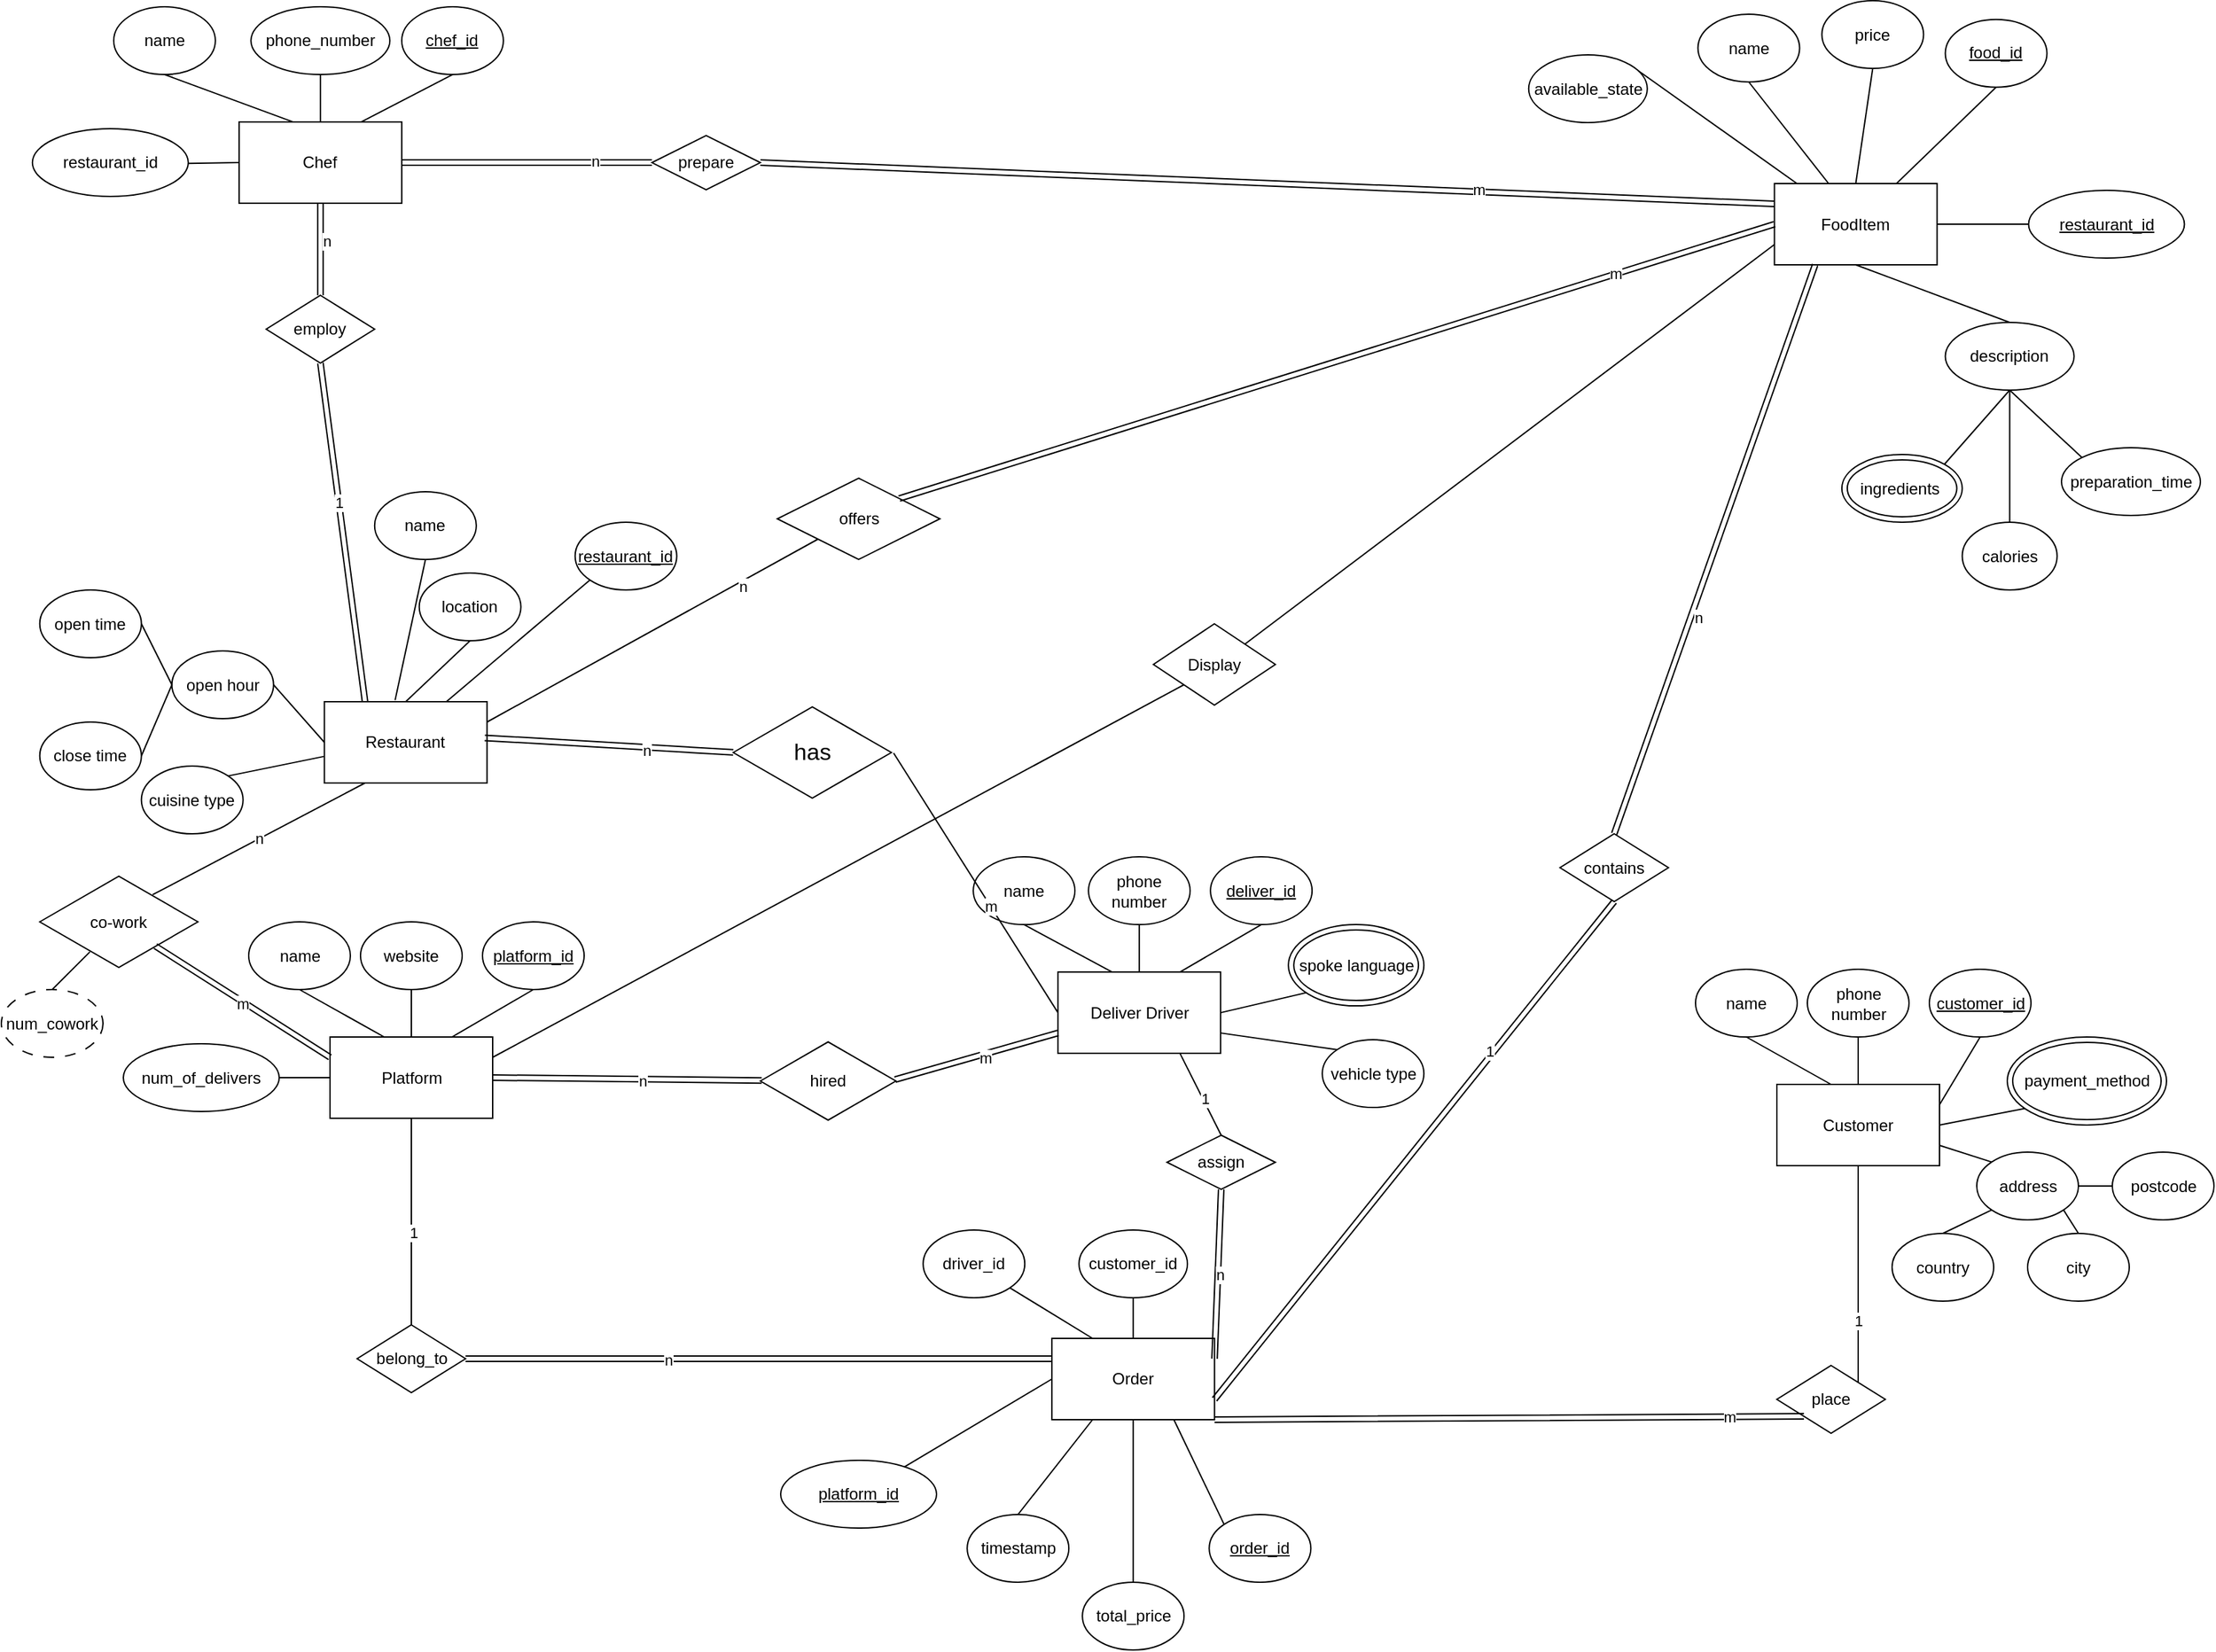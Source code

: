 <mxfile version="26.0.16">
  <diagram id="R2lEEEUBdFMjLlhIrx00" name="Page-1">
    <mxGraphModel dx="1908" dy="1294" grid="1" gridSize="10" guides="1" tooltips="1" connect="1" arrows="1" fold="1" page="1" pageScale="1" pageWidth="1654" pageHeight="1169" background="#ffffff" math="0" shadow="0" extFonts="Permanent Marker^https://fonts.googleapis.com/css?family=Permanent+Marker">
      <root>
        <mxCell id="0" />
        <mxCell id="1" parent="0" />
        <mxCell id="8IT-xfEcom7HQ6RDg2mn-1" value="Restaurant" style="rounded=0;whiteSpace=wrap;html=1;" parent="1" vertex="1">
          <mxGeometry x="248.33" y="530" width="120" height="60" as="geometry" />
        </mxCell>
        <mxCell id="8IT-xfEcom7HQ6RDg2mn-5" value="&lt;u&gt;restaurant_id&lt;/u&gt;" style="ellipse;whiteSpace=wrap;html=1;" parent="1" vertex="1">
          <mxGeometry x="433.33" y="397.5" width="75" height="50" as="geometry" />
        </mxCell>
        <mxCell id="8IT-xfEcom7HQ6RDg2mn-8" value="" style="endArrow=none;html=1;rounded=0;entryX=0;entryY=1;entryDx=0;entryDy=0;exitX=0.75;exitY=0;exitDx=0;exitDy=0;" parent="1" source="8IT-xfEcom7HQ6RDg2mn-1" target="8IT-xfEcom7HQ6RDg2mn-5" edge="1">
          <mxGeometry width="50" height="50" relative="1" as="geometry">
            <mxPoint x="278.33" y="530" as="sourcePoint" />
            <mxPoint x="418.33" y="570" as="targetPoint" />
          </mxGeometry>
        </mxCell>
        <mxCell id="8IT-xfEcom7HQ6RDg2mn-9" value="name" style="ellipse;whiteSpace=wrap;html=1;" parent="1" vertex="1">
          <mxGeometry x="285.41" y="375" width="75" height="50" as="geometry" />
        </mxCell>
        <mxCell id="8IT-xfEcom7HQ6RDg2mn-10" value="location" style="ellipse;whiteSpace=wrap;html=1;" parent="1" vertex="1">
          <mxGeometry x="318.33" y="435" width="75" height="50" as="geometry" />
        </mxCell>
        <mxCell id="8IT-xfEcom7HQ6RDg2mn-11" value="" style="endArrow=none;html=1;rounded=0;entryX=0.5;entryY=1;entryDx=0;entryDy=0;exitX=0.435;exitY=-0.02;exitDx=0;exitDy=0;exitPerimeter=0;" parent="1" source="8IT-xfEcom7HQ6RDg2mn-1" target="8IT-xfEcom7HQ6RDg2mn-9" edge="1">
          <mxGeometry width="50" height="50" relative="1" as="geometry">
            <mxPoint x="318.33" y="540" as="sourcePoint" />
            <mxPoint x="368.33" y="490" as="targetPoint" />
          </mxGeometry>
        </mxCell>
        <mxCell id="8IT-xfEcom7HQ6RDg2mn-12" value="" style="endArrow=none;html=1;rounded=0;entryX=0.5;entryY=1;entryDx=0;entryDy=0;exitX=0.5;exitY=0;exitDx=0;exitDy=0;" parent="1" source="8IT-xfEcom7HQ6RDg2mn-1" target="8IT-xfEcom7HQ6RDg2mn-10" edge="1">
          <mxGeometry width="50" height="50" relative="1" as="geometry">
            <mxPoint x="318.33" y="541" as="sourcePoint" />
            <mxPoint x="349.313" y="463.678" as="targetPoint" />
          </mxGeometry>
        </mxCell>
        <mxCell id="8IT-xfEcom7HQ6RDg2mn-13" value="open hour" style="ellipse;whiteSpace=wrap;html=1;" parent="1" vertex="1">
          <mxGeometry x="135.83" y="492.5" width="75" height="50" as="geometry" />
        </mxCell>
        <mxCell id="8IT-xfEcom7HQ6RDg2mn-14" value="" style="endArrow=none;html=1;rounded=0;exitX=1;exitY=0.5;exitDx=0;exitDy=0;entryX=0;entryY=0.5;entryDx=0;entryDy=0;" parent="1" source="8IT-xfEcom7HQ6RDg2mn-13" target="8IT-xfEcom7HQ6RDg2mn-1" edge="1">
          <mxGeometry width="50" height="50" relative="1" as="geometry">
            <mxPoint x="258.33" y="590" as="sourcePoint" />
            <mxPoint x="308.33" y="540" as="targetPoint" />
          </mxGeometry>
        </mxCell>
        <mxCell id="8IT-xfEcom7HQ6RDg2mn-16" value="open time" style="ellipse;whiteSpace=wrap;html=1;" parent="1" vertex="1">
          <mxGeometry x="38.33" y="447.5" width="75" height="50" as="geometry" />
        </mxCell>
        <mxCell id="8IT-xfEcom7HQ6RDg2mn-17" value="close time" style="ellipse;whiteSpace=wrap;html=1;" parent="1" vertex="1">
          <mxGeometry x="38.33" y="545" width="75" height="50" as="geometry" />
        </mxCell>
        <mxCell id="8IT-xfEcom7HQ6RDg2mn-18" value="" style="endArrow=none;html=1;rounded=0;exitX=1;exitY=0.5;exitDx=0;exitDy=0;entryX=0;entryY=0.5;entryDx=0;entryDy=0;" parent="1" source="8IT-xfEcom7HQ6RDg2mn-16" target="8IT-xfEcom7HQ6RDg2mn-13" edge="1">
          <mxGeometry width="50" height="50" relative="1" as="geometry">
            <mxPoint x="138.33" y="590" as="sourcePoint" />
            <mxPoint x="188.33" y="540" as="targetPoint" />
          </mxGeometry>
        </mxCell>
        <mxCell id="8IT-xfEcom7HQ6RDg2mn-19" value="" style="endArrow=none;html=1;rounded=0;exitX=1;exitY=0.5;exitDx=0;exitDy=0;entryX=0;entryY=0.5;entryDx=0;entryDy=0;" parent="1" source="8IT-xfEcom7HQ6RDg2mn-17" target="8IT-xfEcom7HQ6RDg2mn-13" edge="1">
          <mxGeometry width="50" height="50" relative="1" as="geometry">
            <mxPoint x="138.33" y="590" as="sourcePoint" />
            <mxPoint x="188.33" y="540" as="targetPoint" />
          </mxGeometry>
        </mxCell>
        <mxCell id="8IT-xfEcom7HQ6RDg2mn-20" value="cuisine type" style="ellipse;whiteSpace=wrap;html=1;" parent="1" vertex="1">
          <mxGeometry x="113.33" y="577.5" width="75" height="50" as="geometry" />
        </mxCell>
        <mxCell id="8IT-xfEcom7HQ6RDg2mn-21" value="" style="endArrow=none;html=1;rounded=0;exitX=1;exitY=0;exitDx=0;exitDy=0;entryX=-0.004;entryY=0.674;entryDx=0;entryDy=0;entryPerimeter=0;" parent="1" source="8IT-xfEcom7HQ6RDg2mn-20" target="8IT-xfEcom7HQ6RDg2mn-1" edge="1">
          <mxGeometry width="50" height="50" relative="1" as="geometry">
            <mxPoint x="268.33" y="630" as="sourcePoint" />
            <mxPoint x="318.33" y="580" as="targetPoint" />
          </mxGeometry>
        </mxCell>
        <mxCell id="8IT-xfEcom7HQ6RDg2mn-35" value="Deliver Driver" style="rounded=0;whiteSpace=wrap;html=1;" parent="1" vertex="1">
          <mxGeometry x="789.59" y="729.56" width="120" height="60" as="geometry" />
        </mxCell>
        <mxCell id="8IT-xfEcom7HQ6RDg2mn-36" value="&lt;u&gt;deliver_id&lt;/u&gt;" style="ellipse;whiteSpace=wrap;html=1;" parent="1" vertex="1">
          <mxGeometry x="902.09" y="644.56" width="75" height="50" as="geometry" />
        </mxCell>
        <mxCell id="8IT-xfEcom7HQ6RDg2mn-37" value="" style="endArrow=none;html=1;rounded=0;entryX=0.5;entryY=1;entryDx=0;entryDy=0;exitX=0.75;exitY=0;exitDx=0;exitDy=0;" parent="1" source="8IT-xfEcom7HQ6RDg2mn-35" target="8IT-xfEcom7HQ6RDg2mn-36" edge="1">
          <mxGeometry width="50" height="50" relative="1" as="geometry">
            <mxPoint x="772.09" y="739.56" as="sourcePoint" />
            <mxPoint x="912.09" y="779.56" as="targetPoint" />
          </mxGeometry>
        </mxCell>
        <mxCell id="8IT-xfEcom7HQ6RDg2mn-38" value="name" style="ellipse;whiteSpace=wrap;html=1;" parent="1" vertex="1">
          <mxGeometry x="727.09" y="644.56" width="75" height="50" as="geometry" />
        </mxCell>
        <mxCell id="8IT-xfEcom7HQ6RDg2mn-39" value="phone number" style="ellipse;whiteSpace=wrap;html=1;" parent="1" vertex="1">
          <mxGeometry x="812.09" y="644.56" width="75" height="50" as="geometry" />
        </mxCell>
        <mxCell id="8IT-xfEcom7HQ6RDg2mn-40" value="" style="endArrow=none;html=1;rounded=0;entryX=0.5;entryY=1;entryDx=0;entryDy=0;exitX=0.333;exitY=0;exitDx=0;exitDy=0;exitPerimeter=0;" parent="1" source="8IT-xfEcom7HQ6RDg2mn-35" target="8IT-xfEcom7HQ6RDg2mn-38" edge="1">
          <mxGeometry width="50" height="50" relative="1" as="geometry">
            <mxPoint x="812.09" y="749.56" as="sourcePoint" />
            <mxPoint x="862.09" y="699.56" as="targetPoint" />
          </mxGeometry>
        </mxCell>
        <mxCell id="8IT-xfEcom7HQ6RDg2mn-41" value="" style="endArrow=none;html=1;rounded=0;entryX=0.5;entryY=1;entryDx=0;entryDy=0;exitX=0.5;exitY=0;exitDx=0;exitDy=0;" parent="1" source="8IT-xfEcom7HQ6RDg2mn-35" target="8IT-xfEcom7HQ6RDg2mn-39" edge="1">
          <mxGeometry width="50" height="50" relative="1" as="geometry">
            <mxPoint x="812.09" y="750.56" as="sourcePoint" />
            <mxPoint x="843.073" y="673.238" as="targetPoint" />
          </mxGeometry>
        </mxCell>
        <mxCell id="8IT-xfEcom7HQ6RDg2mn-43" value="" style="endArrow=none;html=1;rounded=0;exitX=1;exitY=0.5;exitDx=0;exitDy=0;entryX=1;entryY=0.5;entryDx=0;entryDy=0;" parent="1" source="8IT-xfEcom7HQ6RDg2mn-50" target="8IT-xfEcom7HQ6RDg2mn-35" edge="1">
          <mxGeometry width="50" height="50" relative="1" as="geometry">
            <mxPoint x="707.09" y="769.56" as="sourcePoint" />
            <mxPoint x="802.09" y="749.56" as="targetPoint" />
          </mxGeometry>
        </mxCell>
        <mxCell id="8IT-xfEcom7HQ6RDg2mn-48" value="vehicle type" style="ellipse;whiteSpace=wrap;html=1;" parent="1" vertex="1">
          <mxGeometry x="984.59" y="779.56" width="75" height="50" as="geometry" />
        </mxCell>
        <mxCell id="8IT-xfEcom7HQ6RDg2mn-49" value="" style="endArrow=none;html=1;rounded=0;exitX=0;exitY=0;exitDx=0;exitDy=0;entryX=1;entryY=0.75;entryDx=0;entryDy=0;" parent="1" source="8IT-xfEcom7HQ6RDg2mn-48" target="8IT-xfEcom7HQ6RDg2mn-35" edge="1">
          <mxGeometry width="50" height="50" relative="1" as="geometry">
            <mxPoint x="762.09" y="839.56" as="sourcePoint" />
            <mxPoint x="812.09" y="789.56" as="targetPoint" />
          </mxGeometry>
        </mxCell>
        <mxCell id="8IT-xfEcom7HQ6RDg2mn-50" value="spoke language" style="ellipse;shape=doubleEllipse;whiteSpace=wrap;html=1;" parent="1" vertex="1">
          <mxGeometry x="959.59" y="694.56" width="100" height="60" as="geometry" />
        </mxCell>
        <mxCell id="8IT-xfEcom7HQ6RDg2mn-52" value="Customer" style="rounded=0;whiteSpace=wrap;html=1;" parent="1" vertex="1">
          <mxGeometry x="1320" y="812.5" width="120" height="60" as="geometry" />
        </mxCell>
        <mxCell id="8IT-xfEcom7HQ6RDg2mn-53" value="&lt;u&gt;customer_id&lt;/u&gt;" style="ellipse;whiteSpace=wrap;html=1;" parent="1" vertex="1">
          <mxGeometry x="1432.5" y="727.5" width="75" height="50" as="geometry" />
        </mxCell>
        <mxCell id="8IT-xfEcom7HQ6RDg2mn-54" value="" style="endArrow=none;html=1;rounded=0;entryX=0.5;entryY=1;entryDx=0;entryDy=0;exitX=1;exitY=0.25;exitDx=0;exitDy=0;" parent="1" source="8IT-xfEcom7HQ6RDg2mn-52" target="8IT-xfEcom7HQ6RDg2mn-53" edge="1">
          <mxGeometry width="50" height="50" relative="1" as="geometry">
            <mxPoint x="1302.5" y="822.5" as="sourcePoint" />
            <mxPoint x="1442.5" y="862.5" as="targetPoint" />
          </mxGeometry>
        </mxCell>
        <mxCell id="8IT-xfEcom7HQ6RDg2mn-55" value="name" style="ellipse;whiteSpace=wrap;html=1;" parent="1" vertex="1">
          <mxGeometry x="1260" y="727.5" width="75" height="50" as="geometry" />
        </mxCell>
        <mxCell id="8IT-xfEcom7HQ6RDg2mn-56" value="phone number" style="ellipse;whiteSpace=wrap;html=1;" parent="1" vertex="1">
          <mxGeometry x="1342.5" y="727.5" width="75" height="50" as="geometry" />
        </mxCell>
        <mxCell id="8IT-xfEcom7HQ6RDg2mn-57" value="" style="endArrow=none;html=1;rounded=0;entryX=0.5;entryY=1;entryDx=0;entryDy=0;exitX=0.333;exitY=0;exitDx=0;exitDy=0;exitPerimeter=0;" parent="1" source="8IT-xfEcom7HQ6RDg2mn-52" target="8IT-xfEcom7HQ6RDg2mn-55" edge="1">
          <mxGeometry width="50" height="50" relative="1" as="geometry">
            <mxPoint x="1342.5" y="832.5" as="sourcePoint" />
            <mxPoint x="1392.5" y="782.5" as="targetPoint" />
          </mxGeometry>
        </mxCell>
        <mxCell id="8IT-xfEcom7HQ6RDg2mn-58" value="" style="endArrow=none;html=1;rounded=0;entryX=0.5;entryY=1;entryDx=0;entryDy=0;exitX=0.5;exitY=0;exitDx=0;exitDy=0;" parent="1" source="8IT-xfEcom7HQ6RDg2mn-52" target="8IT-xfEcom7HQ6RDg2mn-56" edge="1">
          <mxGeometry width="50" height="50" relative="1" as="geometry">
            <mxPoint x="1342.5" y="833.5" as="sourcePoint" />
            <mxPoint x="1373.483" y="756.178" as="targetPoint" />
          </mxGeometry>
        </mxCell>
        <mxCell id="8IT-xfEcom7HQ6RDg2mn-59" value="" style="endArrow=none;html=1;rounded=0;exitX=1;exitY=0.5;exitDx=0;exitDy=0;entryX=1;entryY=0.5;entryDx=0;entryDy=0;" parent="1" source="8IT-xfEcom7HQ6RDg2mn-62" target="8IT-xfEcom7HQ6RDg2mn-52" edge="1">
          <mxGeometry width="50" height="50" relative="1" as="geometry">
            <mxPoint x="1237.5" y="852.5" as="sourcePoint" />
            <mxPoint x="1332.5" y="832.5" as="targetPoint" />
          </mxGeometry>
        </mxCell>
        <mxCell id="8IT-xfEcom7HQ6RDg2mn-60" value="address" style="ellipse;whiteSpace=wrap;html=1;" parent="1" vertex="1">
          <mxGeometry x="1467.5" y="862.5" width="75" height="50" as="geometry" />
        </mxCell>
        <mxCell id="8IT-xfEcom7HQ6RDg2mn-61" value="" style="endArrow=none;html=1;rounded=0;exitX=0;exitY=0;exitDx=0;exitDy=0;entryX=1;entryY=0.75;entryDx=0;entryDy=0;" parent="1" source="8IT-xfEcom7HQ6RDg2mn-60" target="8IT-xfEcom7HQ6RDg2mn-52" edge="1">
          <mxGeometry width="50" height="50" relative="1" as="geometry">
            <mxPoint x="1292.5" y="922.5" as="sourcePoint" />
            <mxPoint x="1342.5" y="872.5" as="targetPoint" />
          </mxGeometry>
        </mxCell>
        <mxCell id="8IT-xfEcom7HQ6RDg2mn-62" value="payment_method" style="ellipse;shape=doubleEllipse;whiteSpace=wrap;html=1;" parent="1" vertex="1">
          <mxGeometry x="1490" y="777.5" width="117.5" height="65" as="geometry" />
        </mxCell>
        <mxCell id="8IT-xfEcom7HQ6RDg2mn-63" value="country" style="ellipse;whiteSpace=wrap;html=1;" parent="1" vertex="1">
          <mxGeometry x="1405" y="922.5" width="75" height="50" as="geometry" />
        </mxCell>
        <mxCell id="8IT-xfEcom7HQ6RDg2mn-64" value="city" style="ellipse;whiteSpace=wrap;html=1;" parent="1" vertex="1">
          <mxGeometry x="1505" y="922.5" width="75" height="50" as="geometry" />
        </mxCell>
        <mxCell id="8IT-xfEcom7HQ6RDg2mn-65" value="postcode" style="ellipse;whiteSpace=wrap;html=1;" parent="1" vertex="1">
          <mxGeometry x="1567.5" y="862.5" width="75" height="50" as="geometry" />
        </mxCell>
        <mxCell id="8IT-xfEcom7HQ6RDg2mn-66" value="" style="endArrow=none;html=1;rounded=0;exitX=0.5;exitY=0;exitDx=0;exitDy=0;entryX=0;entryY=1;entryDx=0;entryDy=0;" parent="1" source="8IT-xfEcom7HQ6RDg2mn-63" target="8IT-xfEcom7HQ6RDg2mn-60" edge="1">
          <mxGeometry width="50" height="50" relative="1" as="geometry">
            <mxPoint x="1487.5" y="892.5" as="sourcePoint" />
            <mxPoint x="1537.5" y="842.5" as="targetPoint" />
          </mxGeometry>
        </mxCell>
        <mxCell id="8IT-xfEcom7HQ6RDg2mn-67" value="" style="endArrow=none;html=1;rounded=0;exitX=0.5;exitY=0;exitDx=0;exitDy=0;entryX=1;entryY=1;entryDx=0;entryDy=0;" parent="1" source="8IT-xfEcom7HQ6RDg2mn-64" target="8IT-xfEcom7HQ6RDg2mn-60" edge="1">
          <mxGeometry width="50" height="50" relative="1" as="geometry">
            <mxPoint x="1487.5" y="892.5" as="sourcePoint" />
            <mxPoint x="1537.5" y="842.5" as="targetPoint" />
          </mxGeometry>
        </mxCell>
        <mxCell id="8IT-xfEcom7HQ6RDg2mn-68" value="" style="endArrow=none;html=1;rounded=0;exitX=1;exitY=0.5;exitDx=0;exitDy=0;entryX=0;entryY=0.5;entryDx=0;entryDy=0;" parent="1" source="8IT-xfEcom7HQ6RDg2mn-60" target="8IT-xfEcom7HQ6RDg2mn-65" edge="1">
          <mxGeometry width="50" height="50" relative="1" as="geometry">
            <mxPoint x="1487.5" y="892.5" as="sourcePoint" />
            <mxPoint x="1537.5" y="842.5" as="targetPoint" />
          </mxGeometry>
        </mxCell>
        <mxCell id="8IT-xfEcom7HQ6RDg2mn-69" value="Platform" style="rounded=0;whiteSpace=wrap;html=1;" parent="1" vertex="1">
          <mxGeometry x="252.5" y="777.5" width="120" height="60" as="geometry" />
        </mxCell>
        <mxCell id="8IT-xfEcom7HQ6RDg2mn-70" value="&lt;u&gt;platform_id&lt;/u&gt;" style="ellipse;whiteSpace=wrap;html=1;" parent="1" vertex="1">
          <mxGeometry x="365" y="692.5" width="75" height="50" as="geometry" />
        </mxCell>
        <mxCell id="8IT-xfEcom7HQ6RDg2mn-71" value="" style="endArrow=none;html=1;rounded=0;entryX=0.5;entryY=1;entryDx=0;entryDy=0;exitX=0.75;exitY=0;exitDx=0;exitDy=0;" parent="1" source="8IT-xfEcom7HQ6RDg2mn-69" target="8IT-xfEcom7HQ6RDg2mn-70" edge="1">
          <mxGeometry width="50" height="50" relative="1" as="geometry">
            <mxPoint x="235" y="787.5" as="sourcePoint" />
            <mxPoint x="375" y="827.5" as="targetPoint" />
          </mxGeometry>
        </mxCell>
        <mxCell id="8IT-xfEcom7HQ6RDg2mn-72" value="name" style="ellipse;whiteSpace=wrap;html=1;" parent="1" vertex="1">
          <mxGeometry x="192.5" y="692.5" width="75" height="50" as="geometry" />
        </mxCell>
        <mxCell id="8IT-xfEcom7HQ6RDg2mn-73" value="website" style="ellipse;whiteSpace=wrap;html=1;" parent="1" vertex="1">
          <mxGeometry x="275" y="692.5" width="75" height="50" as="geometry" />
        </mxCell>
        <mxCell id="8IT-xfEcom7HQ6RDg2mn-74" value="" style="endArrow=none;html=1;rounded=0;entryX=0.5;entryY=1;entryDx=0;entryDy=0;exitX=0.333;exitY=0;exitDx=0;exitDy=0;exitPerimeter=0;" parent="1" source="8IT-xfEcom7HQ6RDg2mn-69" target="8IT-xfEcom7HQ6RDg2mn-72" edge="1">
          <mxGeometry width="50" height="50" relative="1" as="geometry">
            <mxPoint x="275" y="797.5" as="sourcePoint" />
            <mxPoint x="325" y="747.5" as="targetPoint" />
          </mxGeometry>
        </mxCell>
        <mxCell id="8IT-xfEcom7HQ6RDg2mn-75" value="" style="endArrow=none;html=1;rounded=0;entryX=0.5;entryY=1;entryDx=0;entryDy=0;exitX=0.5;exitY=0;exitDx=0;exitDy=0;" parent="1" source="8IT-xfEcom7HQ6RDg2mn-69" target="8IT-xfEcom7HQ6RDg2mn-73" edge="1">
          <mxGeometry width="50" height="50" relative="1" as="geometry">
            <mxPoint x="275" y="798.5" as="sourcePoint" />
            <mxPoint x="305.983" y="721.178" as="targetPoint" />
          </mxGeometry>
        </mxCell>
        <mxCell id="8IT-xfEcom7HQ6RDg2mn-77" value="num_of_delivers" style="ellipse;whiteSpace=wrap;html=1;" parent="1" vertex="1">
          <mxGeometry x="100" y="782.5" width="115" height="50" as="geometry" />
        </mxCell>
        <mxCell id="8IT-xfEcom7HQ6RDg2mn-78" value="" style="endArrow=none;html=1;rounded=0;entryX=0;entryY=0.5;entryDx=0;entryDy=0;" parent="1" source="8IT-xfEcom7HQ6RDg2mn-77" target="8IT-xfEcom7HQ6RDg2mn-69" edge="1">
          <mxGeometry width="50" height="50" relative="1" as="geometry">
            <mxPoint x="225" y="887.5" as="sourcePoint" />
            <mxPoint x="275" y="837.5" as="targetPoint" />
          </mxGeometry>
        </mxCell>
        <mxCell id="8IT-xfEcom7HQ6RDg2mn-87" value="Order" style="rounded=0;whiteSpace=wrap;html=1;" parent="1" vertex="1">
          <mxGeometry x="785.11" y="1000" width="120" height="60" as="geometry" />
        </mxCell>
        <mxCell id="8IT-xfEcom7HQ6RDg2mn-88" value="&lt;u&gt;order_id&lt;/u&gt;" style="ellipse;whiteSpace=wrap;html=1;" parent="1" vertex="1">
          <mxGeometry x="901.17" y="1130" width="75" height="50" as="geometry" />
        </mxCell>
        <mxCell id="8IT-xfEcom7HQ6RDg2mn-89" value="" style="endArrow=none;html=1;rounded=0;entryX=0;entryY=0;entryDx=0;entryDy=0;exitX=0.75;exitY=1;exitDx=0;exitDy=0;" parent="1" source="8IT-xfEcom7HQ6RDg2mn-87" target="8IT-xfEcom7HQ6RDg2mn-88" edge="1">
          <mxGeometry width="50" height="50" relative="1" as="geometry">
            <mxPoint x="767.61" y="1010" as="sourcePoint" />
            <mxPoint x="907.61" y="1050" as="targetPoint" />
          </mxGeometry>
        </mxCell>
        <mxCell id="8IT-xfEcom7HQ6RDg2mn-90" value="timestamp" style="ellipse;whiteSpace=wrap;html=1;" parent="1" vertex="1">
          <mxGeometry x="722.61" y="1130" width="75" height="50" as="geometry" />
        </mxCell>
        <mxCell id="8IT-xfEcom7HQ6RDg2mn-91" value="total_price" style="ellipse;whiteSpace=wrap;html=1;" parent="1" vertex="1">
          <mxGeometry x="807.61" y="1180" width="75" height="50" as="geometry" />
        </mxCell>
        <mxCell id="8IT-xfEcom7HQ6RDg2mn-92" value="" style="endArrow=none;html=1;rounded=0;entryX=0.5;entryY=0;entryDx=0;entryDy=0;exitX=0.25;exitY=1;exitDx=0;exitDy=0;" parent="1" source="8IT-xfEcom7HQ6RDg2mn-87" target="8IT-xfEcom7HQ6RDg2mn-90" edge="1">
          <mxGeometry width="50" height="50" relative="1" as="geometry">
            <mxPoint x="807.61" y="1020" as="sourcePoint" />
            <mxPoint x="857.61" y="970" as="targetPoint" />
          </mxGeometry>
        </mxCell>
        <mxCell id="8IT-xfEcom7HQ6RDg2mn-93" value="" style="endArrow=none;html=1;rounded=0;entryX=0.5;entryY=0;entryDx=0;entryDy=0;exitX=0.5;exitY=1;exitDx=0;exitDy=0;" parent="1" source="8IT-xfEcom7HQ6RDg2mn-87" target="8IT-xfEcom7HQ6RDg2mn-91" edge="1">
          <mxGeometry width="50" height="50" relative="1" as="geometry">
            <mxPoint x="807.61" y="1021" as="sourcePoint" />
            <mxPoint x="838.593" y="943.678" as="targetPoint" />
          </mxGeometry>
        </mxCell>
        <mxCell id="8IT-xfEcom7HQ6RDg2mn-94" value="&lt;u&gt;platform_id&lt;/u&gt;" style="ellipse;whiteSpace=wrap;html=1;" parent="1" vertex="1">
          <mxGeometry x="585" y="1090" width="115" height="50" as="geometry" />
        </mxCell>
        <mxCell id="8IT-xfEcom7HQ6RDg2mn-95" value="" style="endArrow=none;html=1;rounded=0;entryX=0;entryY=0.5;entryDx=0;entryDy=0;" parent="1" source="8IT-xfEcom7HQ6RDg2mn-94" target="8IT-xfEcom7HQ6RDg2mn-87" edge="1">
          <mxGeometry width="50" height="50" relative="1" as="geometry">
            <mxPoint x="757.61" y="1110" as="sourcePoint" />
            <mxPoint x="807.61" y="1060" as="targetPoint" />
          </mxGeometry>
        </mxCell>
        <mxCell id="8IT-xfEcom7HQ6RDg2mn-105" value="Chef" style="rounded=0;whiteSpace=wrap;html=1;" parent="1" vertex="1">
          <mxGeometry x="185.41" y="102.04" width="120" height="60" as="geometry" />
        </mxCell>
        <mxCell id="8IT-xfEcom7HQ6RDg2mn-106" value="&lt;u&gt;chef_id&lt;/u&gt;" style="ellipse;whiteSpace=wrap;html=1;" parent="1" vertex="1">
          <mxGeometry x="305.41" y="17.04" width="75" height="50" as="geometry" />
        </mxCell>
        <mxCell id="8IT-xfEcom7HQ6RDg2mn-107" value="" style="endArrow=none;html=1;rounded=0;entryX=0.5;entryY=1;entryDx=0;entryDy=0;exitX=0.75;exitY=0;exitDx=0;exitDy=0;" parent="1" source="8IT-xfEcom7HQ6RDg2mn-105" target="8IT-xfEcom7HQ6RDg2mn-106" edge="1">
          <mxGeometry width="50" height="50" relative="1" as="geometry">
            <mxPoint x="167.91" y="112.04" as="sourcePoint" />
            <mxPoint x="307.91" y="152.04" as="targetPoint" />
          </mxGeometry>
        </mxCell>
        <mxCell id="8IT-xfEcom7HQ6RDg2mn-108" value="name" style="ellipse;whiteSpace=wrap;html=1;" parent="1" vertex="1">
          <mxGeometry x="92.91" y="17.04" width="75" height="50" as="geometry" />
        </mxCell>
        <mxCell id="8IT-xfEcom7HQ6RDg2mn-109" value="phone_number" style="ellipse;whiteSpace=wrap;html=1;" parent="1" vertex="1">
          <mxGeometry x="194.16" y="17.04" width="102.5" height="50" as="geometry" />
        </mxCell>
        <mxCell id="8IT-xfEcom7HQ6RDg2mn-110" value="" style="endArrow=none;html=1;rounded=0;entryX=0.5;entryY=1;entryDx=0;entryDy=0;exitX=0.333;exitY=0;exitDx=0;exitDy=0;exitPerimeter=0;" parent="1" source="8IT-xfEcom7HQ6RDg2mn-105" target="8IT-xfEcom7HQ6RDg2mn-108" edge="1">
          <mxGeometry width="50" height="50" relative="1" as="geometry">
            <mxPoint x="207.91" y="122.04" as="sourcePoint" />
            <mxPoint x="257.91" y="72.04" as="targetPoint" />
          </mxGeometry>
        </mxCell>
        <mxCell id="8IT-xfEcom7HQ6RDg2mn-111" value="" style="endArrow=none;html=1;rounded=0;entryX=0.5;entryY=1;entryDx=0;entryDy=0;exitX=0.5;exitY=0;exitDx=0;exitDy=0;" parent="1" source="8IT-xfEcom7HQ6RDg2mn-105" target="8IT-xfEcom7HQ6RDg2mn-109" edge="1">
          <mxGeometry width="50" height="50" relative="1" as="geometry">
            <mxPoint x="207.91" y="123.04" as="sourcePoint" />
            <mxPoint x="238.893" y="45.718" as="targetPoint" />
          </mxGeometry>
        </mxCell>
        <mxCell id="8IT-xfEcom7HQ6RDg2mn-112" value="restaurant_id" style="ellipse;whiteSpace=wrap;html=1;" parent="1" vertex="1">
          <mxGeometry x="32.91" y="107.04" width="115" height="50" as="geometry" />
        </mxCell>
        <mxCell id="8IT-xfEcom7HQ6RDg2mn-113" value="" style="endArrow=none;html=1;rounded=0;entryX=0;entryY=0.5;entryDx=0;entryDy=0;" parent="1" source="8IT-xfEcom7HQ6RDg2mn-112" target="8IT-xfEcom7HQ6RDg2mn-105" edge="1">
          <mxGeometry width="50" height="50" relative="1" as="geometry">
            <mxPoint x="157.91" y="212.04" as="sourcePoint" />
            <mxPoint x="182.91" y="127.04" as="targetPoint" />
          </mxGeometry>
        </mxCell>
        <mxCell id="8IT-xfEcom7HQ6RDg2mn-126" value="&lt;font style=&quot;font-size: 17px;&quot;&gt;has&lt;/font&gt;" style="html=1;whiteSpace=wrap;aspect=fixed;shape=isoRectangle;" parent="1" vertex="1">
          <mxGeometry x="550" y="532.5" width="116.67" height="70" as="geometry" />
        </mxCell>
        <mxCell id="8IT-xfEcom7HQ6RDg2mn-133" value="" style="endArrow=none;html=1;rounded=0;exitX=1.014;exitY=0.506;exitDx=0;exitDy=0;exitPerimeter=0;entryX=0;entryY=0.5;entryDx=0;entryDy=0;" parent="1" source="8IT-xfEcom7HQ6RDg2mn-126" target="8IT-xfEcom7HQ6RDg2mn-35" edge="1">
          <mxGeometry width="50" height="50" relative="1" as="geometry">
            <mxPoint x="660" y="637.5" as="sourcePoint" />
            <mxPoint x="710" y="587.5" as="targetPoint" />
          </mxGeometry>
        </mxCell>
        <mxCell id="8IT-xfEcom7HQ6RDg2mn-135" value="m" style="edgeLabel;html=1;align=center;verticalAlign=middle;resizable=0;points=[];" parent="8IT-xfEcom7HQ6RDg2mn-133" vertex="1" connectable="0">
          <mxGeometry x="0.177" relative="1" as="geometry">
            <mxPoint as="offset" />
          </mxGeometry>
        </mxCell>
        <mxCell id="8IT-xfEcom7HQ6RDg2mn-136" value="hired" style="html=1;whiteSpace=wrap;aspect=fixed;shape=isoRectangle;" parent="1" vertex="1">
          <mxGeometry x="570" y="780" width="100" height="60" as="geometry" />
        </mxCell>
        <mxCell id="8IT-xfEcom7HQ6RDg2mn-137" value="" style="endArrow=none;html=1;rounded=0;entryX=0;entryY=0.75;entryDx=0;entryDy=0;shape=link;exitX=0.994;exitY=0.482;exitDx=0;exitDy=0;exitPerimeter=0;" parent="1" source="8IT-xfEcom7HQ6RDg2mn-136" target="8IT-xfEcom7HQ6RDg2mn-35" edge="1">
          <mxGeometry width="50" height="50" relative="1" as="geometry">
            <mxPoint x="845" y="778" as="sourcePoint" />
            <mxPoint x="650" y="707.5" as="targetPoint" />
          </mxGeometry>
        </mxCell>
        <mxCell id="8IT-xfEcom7HQ6RDg2mn-141" value="m" style="edgeLabel;html=1;align=center;verticalAlign=middle;resizable=0;points=[];" parent="8IT-xfEcom7HQ6RDg2mn-137" vertex="1" connectable="0">
          <mxGeometry x="0.089" y="-3" relative="1" as="geometry">
            <mxPoint as="offset" />
          </mxGeometry>
        </mxCell>
        <mxCell id="8IT-xfEcom7HQ6RDg2mn-139" value="" style="endArrow=none;html=1;rounded=0;exitX=1;exitY=0.5;exitDx=0;exitDy=0;entryX=0.01;entryY=0.493;entryDx=0;entryDy=0;entryPerimeter=0;shape=link;" parent="1" source="8IT-xfEcom7HQ6RDg2mn-69" target="8IT-xfEcom7HQ6RDg2mn-136" edge="1">
          <mxGeometry width="50" height="50" relative="1" as="geometry">
            <mxPoint x="600" y="757.5" as="sourcePoint" />
            <mxPoint x="650" y="707.5" as="targetPoint" />
          </mxGeometry>
        </mxCell>
        <mxCell id="8IT-xfEcom7HQ6RDg2mn-140" value="n" style="edgeLabel;html=1;align=center;verticalAlign=middle;resizable=0;points=[];" parent="8IT-xfEcom7HQ6RDg2mn-139" vertex="1" connectable="0">
          <mxGeometry x="0.106" y="-1" relative="1" as="geometry">
            <mxPoint as="offset" />
          </mxGeometry>
        </mxCell>
        <mxCell id="8IT-xfEcom7HQ6RDg2mn-142" value="FoodItem&lt;span style=&quot;caret-color: rgba(0, 0, 0, 0); color: rgba(0, 0, 0, 0); font-family: monospace; font-size: 0px; text-align: start; white-space: nowrap;&quot;&gt;%3CmxGraphModel%3E%3Croot%3E%3CmxCell%20id%3D%220%22%2F%3E%3CmxCell%20id%3D%221%22%20parent%3D%220%22%2F%3E%3CmxCell%20id%3D%222%22%20value%3D%22Platform%22%20style%3D%22rounded%3D0%3BwhiteSpace%3Dwrap%3Bhtml%3D1%3B%22%20vertex%3D%221%22%20parent%3D%221%22%3E%3CmxGeometry%20x%3D%22152.5%22%20y%3D%22382.5%22%20width%3D%22120%22%20height%3D%2260%22%20as%3D%22geometry%22%2F%3E%3C%2FmxCell%3E%3CmxCell%20id%3D%223%22%20value%3D%22%26lt%3Bu%26gt%3Bplatform_id%26lt%3B%2Fu%26gt%3B%22%20style%3D%22ellipse%3BwhiteSpace%3Dwrap%3Bhtml%3D1%3B%22%20vertex%3D%221%22%20parent%3D%221%22%3E%3CmxGeometry%20x%3D%22265%22%20y%3D%22297.5%22%20width%3D%2275%22%20height%3D%2250%22%20as%3D%22geometry%22%2F%3E%3C%2FmxCell%3E%3CmxCell%20id%3D%224%22%20value%3D%22%22%20style%3D%22endArrow%3Dnone%3Bhtml%3D1%3Brounded%3D0%3BentryX%3D0.5%3BentryY%3D1%3BentryDx%3D0%3BentryDy%3D0%3BexitX%3D0.75%3BexitY%3D0%3BexitDx%3D0%3BexitDy%3D0%3B%22%20edge%3D%221%22%20source%3D%222%22%20target%3D%223%22%20parent%3D%221%22%3E%3CmxGeometry%20width%3D%2250%22%20height%3D%2250%22%20relative%3D%221%22%20as%3D%22geometry%22%3E%3CmxPoint%20x%3D%22135%22%20y%3D%22392.5%22%20as%3D%22sourcePoint%22%2F%3E%3CmxPoint%20x%3D%22275%22%20y%3D%22432.5%22%20as%3D%22targetPoint%22%2F%3E%3C%2FmxGeometry%3E%3C%2FmxCell%3E%3CmxCell%20id%3D%225%22%20value%3D%22name%22%20style%3D%22ellipse%3BwhiteSpace%3Dwrap%3Bhtml%3D1%3B%22%20vertex%3D%221%22%20parent%3D%221%22%3E%3CmxGeometry%20x%3D%2292.5%22%20y%3D%22297.5%22%20width%3D%2275%22%20height%3D%2250%22%20as%3D%22geometry%22%2F%3E%3C%2FmxCell%3E%3CmxCell%20id%3D%226%22%20value%3D%22website%22%20style%3D%22ellipse%3BwhiteSpace%3Dwrap%3Bhtml%3D1%3B%22%20vertex%3D%221%22%20parent%3D%221%22%3E%3CmxGeometry%20x%3D%22175%22%20y%3D%22297.5%22%20width%3D%2275%22%20height%3D%2250%22%20as%3D%22geometry%22%2F%3E%3C%2FmxCell%3E%3CmxCell%20id%3D%227%22%20value%3D%22%22%20style%3D%22endArrow%3Dnone%3Bhtml%3D1%3Brounded%3D0%3BentryX%3D0.5%3BentryY%3D1%3BentryDx%3D0%3BentryDy%3D0%3BexitX%3D0.333%3BexitY%3D0%3BexitDx%3D0%3BexitDy%3D0%3BexitPerimeter%3D0%3B%22%20edge%3D%221%22%20source%3D%222%22%20target%3D%225%22%20parent%3D%221%22%3E%3CmxGeometry%20width%3D%2250%22%20height%3D%2250%22%20relative%3D%221%22%20as%3D%22geometry%22%3E%3CmxPoint%20x%3D%22175%22%20y%3D%22402.5%22%20as%3D%22sourcePoint%22%2F%3E%3CmxPoint%20x%3D%22225%22%20y%3D%22352.5%22%20as%3D%22targetPoint%22%2F%3E%3C%2FmxGeometry%3E%3C%2FmxCell%3E%3CmxCell%20id%3D%228%22%20value%3D%22%22%20style%3D%22endArrow%3Dnone%3Bhtml%3D1%3Brounded%3D0%3BentryX%3D0.5%3BentryY%3D1%3BentryDx%3D0%3BentryDy%3D0%3BexitX%3D0.5%3BexitY%3D0%3BexitDx%3D0%3BexitDy%3D0%3B%22%20edge%3D%221%22%20source%3D%222%22%20target%3D%226%22%20parent%3D%221%22%3E%3CmxGeometry%20width%3D%2250%22%20height%3D%2250%22%20relative%3D%221%22%20as%3D%22geometry%22%3E%3CmxPoint%20x%3D%22175%22%20y%3D%22403.5%22%20as%3D%22sourcePoint%22%2F%3E%3CmxPoint%20x%3D%22205.983%22%20y%3D%22326.178%22%20as%3D%22targetPoint%22%2F%3E%3C%2FmxGeometry%3E%3C%2FmxCell%3E%3CmxCell%20id%3D%229%22%20value%3D%22num_of_delivers%22%20style%3D%22ellipse%3BwhiteSpace%3Dwrap%3Bhtml%3D1%3B%22%20vertex%3D%221%22%20parent%3D%221%22%3E%3CmxGeometry%20y%3D%22387.5%22%20width%3D%22115%22%20height%3D%2250%22%20as%3D%22geometry%22%2F%3E%3C%2FmxCell%3E%3CmxCell%20id%3D%2210%22%20value%3D%22%22%20style%3D%22endArrow%3Dnone%3Bhtml%3D1%3Brounded%3D0%3BentryX%3D0%3BentryY%3D0.5%3BentryDx%3D0%3BentryDy%3D0%3B%22%20edge%3D%221%22%20source%3D%229%22%20target%3D%222%22%20parent%3D%221%22%3E%3CmxGeometry%20width%3D%2250%22%20height%3D%2250%22%20relative%3D%221%22%20as%3D%22geometry%22%3E%3CmxPoint%20x%3D%22125%22%20y%3D%22492.5%22%20as%3D%22sourcePoint%22%2F%3E%3CmxPoint%20x%3D%22175%22%20y%3D%22442.5%22%20as%3D%22targetPoint%22%2F%3E%3C%2FmxGeometry%3E%3C%2FmxCell%3E%3C%2Froot%3E%3C%2FmxGraphModel%3E&lt;/span&gt;" style="rounded=0;whiteSpace=wrap;html=1;" parent="1" vertex="1">
          <mxGeometry x="1318.22" y="147.5" width="120" height="60" as="geometry" />
        </mxCell>
        <mxCell id="8IT-xfEcom7HQ6RDg2mn-143" value="&lt;u&gt;food_id&lt;/u&gt;" style="ellipse;whiteSpace=wrap;html=1;" parent="1" vertex="1">
          <mxGeometry x="1444.28" y="26.4" width="75" height="50" as="geometry" />
        </mxCell>
        <mxCell id="8IT-xfEcom7HQ6RDg2mn-144" value="" style="endArrow=none;html=1;rounded=0;entryX=0.5;entryY=1;entryDx=0;entryDy=0;exitX=0.75;exitY=0;exitDx=0;exitDy=0;" parent="1" source="8IT-xfEcom7HQ6RDg2mn-142" target="8IT-xfEcom7HQ6RDg2mn-143" edge="1">
          <mxGeometry width="50" height="50" relative="1" as="geometry">
            <mxPoint x="1300.72" y="157.5" as="sourcePoint" />
            <mxPoint x="1440.72" y="197.5" as="targetPoint" />
          </mxGeometry>
        </mxCell>
        <mxCell id="8IT-xfEcom7HQ6RDg2mn-145" value="name" style="ellipse;whiteSpace=wrap;html=1;" parent="1" vertex="1">
          <mxGeometry x="1261.78" y="22.5" width="75" height="50" as="geometry" />
        </mxCell>
        <mxCell id="8IT-xfEcom7HQ6RDg2mn-146" value="price" style="ellipse;whiteSpace=wrap;html=1;" parent="1" vertex="1">
          <mxGeometry x="1353.22" y="12.5" width="75" height="50" as="geometry" />
        </mxCell>
        <mxCell id="8IT-xfEcom7HQ6RDg2mn-147" value="" style="endArrow=none;html=1;rounded=0;entryX=0.5;entryY=1;entryDx=0;entryDy=0;exitX=0.333;exitY=0;exitDx=0;exitDy=0;exitPerimeter=0;" parent="1" source="8IT-xfEcom7HQ6RDg2mn-142" target="8IT-xfEcom7HQ6RDg2mn-145" edge="1">
          <mxGeometry width="50" height="50" relative="1" as="geometry">
            <mxPoint x="1340.72" y="167.5" as="sourcePoint" />
            <mxPoint x="1390.72" y="117.5" as="targetPoint" />
          </mxGeometry>
        </mxCell>
        <mxCell id="8IT-xfEcom7HQ6RDg2mn-148" value="" style="endArrow=none;html=1;rounded=0;entryX=0.5;entryY=1;entryDx=0;entryDy=0;exitX=0.5;exitY=0;exitDx=0;exitDy=0;" parent="1" source="8IT-xfEcom7HQ6RDg2mn-142" target="8IT-xfEcom7HQ6RDg2mn-146" edge="1">
          <mxGeometry width="50" height="50" relative="1" as="geometry">
            <mxPoint x="1340.72" y="168.5" as="sourcePoint" />
            <mxPoint x="1371.703" y="91.178" as="targetPoint" />
          </mxGeometry>
        </mxCell>
        <mxCell id="8IT-xfEcom7HQ6RDg2mn-149" value="&lt;u&gt;restaurant_id&lt;/u&gt;" style="ellipse;whiteSpace=wrap;html=1;" parent="1" vertex="1">
          <mxGeometry x="1505.72" y="152.5" width="115" height="50" as="geometry" />
        </mxCell>
        <mxCell id="8IT-xfEcom7HQ6RDg2mn-150" value="" style="endArrow=none;html=1;rounded=0;entryX=1;entryY=0.5;entryDx=0;entryDy=0;" parent="1" source="8IT-xfEcom7HQ6RDg2mn-149" target="8IT-xfEcom7HQ6RDg2mn-142" edge="1">
          <mxGeometry width="50" height="50" relative="1" as="geometry">
            <mxPoint x="1290.72" y="257.5" as="sourcePoint" />
            <mxPoint x="1340.72" y="207.5" as="targetPoint" />
          </mxGeometry>
        </mxCell>
        <mxCell id="8IT-xfEcom7HQ6RDg2mn-151" value="" style="endArrow=none;html=1;rounded=0;entryX=0.14;entryY=0.002;entryDx=0;entryDy=0;exitX=1;exitY=0;exitDx=0;exitDy=0;entryPerimeter=0;" parent="1" source="8IT-xfEcom7HQ6RDg2mn-152" target="8IT-xfEcom7HQ6RDg2mn-142" edge="1">
          <mxGeometry width="50" height="50" relative="1" as="geometry">
            <mxPoint x="1300.72" y="242.5" as="sourcePoint" />
            <mxPoint x="1470.72" y="192.5" as="targetPoint" />
          </mxGeometry>
        </mxCell>
        <mxCell id="8IT-xfEcom7HQ6RDg2mn-152" value="available_state" style="ellipse;whiteSpace=wrap;html=1;" parent="1" vertex="1">
          <mxGeometry x="1136.89" y="52.5" width="87.5" height="50" as="geometry" />
        </mxCell>
        <mxCell id="8IT-xfEcom7HQ6RDg2mn-153" value="" style="endArrow=none;html=1;rounded=0;exitX=0.5;exitY=1;exitDx=0;exitDy=0;entryX=0.5;entryY=0;entryDx=0;entryDy=0;" parent="1" source="8IT-xfEcom7HQ6RDg2mn-142" target="8IT-xfEcom7HQ6RDg2mn-154" edge="1">
          <mxGeometry width="50" height="50" relative="1" as="geometry">
            <mxPoint x="1380.72" y="232.5" as="sourcePoint" />
            <mxPoint x="1378.72" y="252.5" as="targetPoint" />
          </mxGeometry>
        </mxCell>
        <mxCell id="8IT-xfEcom7HQ6RDg2mn-154" value="description" style="ellipse;whiteSpace=wrap;html=1;" parent="1" vertex="1">
          <mxGeometry x="1444.28" y="250" width="95" height="50" as="geometry" />
        </mxCell>
        <mxCell id="8IT-xfEcom7HQ6RDg2mn-155" value="" style="endArrow=none;html=1;rounded=0;entryX=0.5;entryY=1;entryDx=0;entryDy=0;exitX=1;exitY=0;exitDx=0;exitDy=0;" parent="1" source="8IT-xfEcom7HQ6RDg2mn-156" target="8IT-xfEcom7HQ6RDg2mn-154" edge="1">
          <mxGeometry width="50" height="50" relative="1" as="geometry">
            <mxPoint x="1330.72" y="352.5" as="sourcePoint" />
            <mxPoint x="1430.72" y="312.5" as="targetPoint" />
          </mxGeometry>
        </mxCell>
        <mxCell id="8IT-xfEcom7HQ6RDg2mn-156" value="ingredients&amp;nbsp;" style="ellipse;shape=doubleEllipse;whiteSpace=wrap;html=1;" parent="1" vertex="1">
          <mxGeometry x="1367.95" y="347.5" width="88.83" height="50" as="geometry" />
        </mxCell>
        <mxCell id="8IT-xfEcom7HQ6RDg2mn-157" value="" style="endArrow=none;html=1;rounded=0;entryX=0.5;entryY=1;entryDx=0;entryDy=0;exitX=0.5;exitY=0;exitDx=0;exitDy=0;" parent="1" source="8IT-xfEcom7HQ6RDg2mn-158" target="8IT-xfEcom7HQ6RDg2mn-154" edge="1">
          <mxGeometry width="50" height="50" relative="1" as="geometry">
            <mxPoint x="1380.72" y="342.5" as="sourcePoint" />
            <mxPoint x="1430.72" y="312.5" as="targetPoint" />
          </mxGeometry>
        </mxCell>
        <mxCell id="8IT-xfEcom7HQ6RDg2mn-158" value="calories" style="ellipse;whiteSpace=wrap;html=1;" parent="1" vertex="1">
          <mxGeometry x="1456.78" y="397.5" width="70" height="50" as="geometry" />
        </mxCell>
        <mxCell id="8IT-xfEcom7HQ6RDg2mn-159" value="" style="endArrow=none;html=1;rounded=0;entryX=0;entryY=0;entryDx=0;entryDy=0;exitX=0.5;exitY=1;exitDx=0;exitDy=0;" parent="1" target="8IT-xfEcom7HQ6RDg2mn-160" edge="1" source="8IT-xfEcom7HQ6RDg2mn-154">
          <mxGeometry width="50" height="50" relative="1" as="geometry">
            <mxPoint x="1380.72" y="312.5" as="sourcePoint" />
            <mxPoint x="1450.72" y="342.5" as="targetPoint" />
          </mxGeometry>
        </mxCell>
        <mxCell id="8IT-xfEcom7HQ6RDg2mn-160" value="preparation_time" style="ellipse;whiteSpace=wrap;html=1;" parent="1" vertex="1">
          <mxGeometry x="1530.0" y="342.5" width="102.5" height="50" as="geometry" />
        </mxCell>
        <mxCell id="8IT-xfEcom7HQ6RDg2mn-161" value="co-work" style="html=1;whiteSpace=wrap;aspect=fixed;shape=isoRectangle;" parent="1" vertex="1">
          <mxGeometry x="38.33" y="657.5" width="116.67" height="70" as="geometry" />
        </mxCell>
        <mxCell id="8IT-xfEcom7HQ6RDg2mn-162" value="n" style="endArrow=none;html=1;rounded=0;exitX=0.25;exitY=1;exitDx=0;exitDy=0;entryX=0.714;entryY=0.214;entryDx=0;entryDy=0;entryPerimeter=0;" parent="1" source="8IT-xfEcom7HQ6RDg2mn-1" target="8IT-xfEcom7HQ6RDg2mn-161" edge="1">
          <mxGeometry width="50" height="50" relative="1" as="geometry">
            <mxPoint x="490" y="710" as="sourcePoint" />
            <mxPoint x="540" y="660" as="targetPoint" />
          </mxGeometry>
        </mxCell>
        <mxCell id="8IT-xfEcom7HQ6RDg2mn-163" value="" style="endArrow=none;html=1;rounded=0;exitX=0;exitY=0.25;exitDx=0;exitDy=0;entryX=0.731;entryY=0.756;entryDx=0;entryDy=0;entryPerimeter=0;shape=link;" parent="1" source="8IT-xfEcom7HQ6RDg2mn-69" target="8IT-xfEcom7HQ6RDg2mn-161" edge="1">
          <mxGeometry width="50" height="50" relative="1" as="geometry">
            <mxPoint x="490" y="710" as="sourcePoint" />
            <mxPoint x="540" y="660" as="targetPoint" />
          </mxGeometry>
        </mxCell>
        <mxCell id="8IT-xfEcom7HQ6RDg2mn-164" value="m" style="edgeLabel;html=1;align=center;verticalAlign=middle;resizable=0;points=[];" parent="8IT-xfEcom7HQ6RDg2mn-163" vertex="1" connectable="0">
          <mxGeometry x="0.004" y="1" relative="1" as="geometry">
            <mxPoint as="offset" />
          </mxGeometry>
        </mxCell>
        <mxCell id="8IT-xfEcom7HQ6RDg2mn-165" value="num_cowork" style="ellipse;whiteSpace=wrap;html=1;dashed=1;dashPattern=8 8;" parent="1" vertex="1">
          <mxGeometry x="10" y="742.5" width="75" height="50" as="geometry" />
        </mxCell>
        <mxCell id="8IT-xfEcom7HQ6RDg2mn-166" value="" style="endArrow=none;html=1;rounded=0;entryX=0.5;entryY=0;entryDx=0;entryDy=0;exitX=0.317;exitY=0.817;exitDx=0;exitDy=0;exitPerimeter=0;" parent="1" source="8IT-xfEcom7HQ6RDg2mn-161" target="8IT-xfEcom7HQ6RDg2mn-165" edge="1">
          <mxGeometry width="50" height="50" relative="1" as="geometry">
            <mxPoint x="96" y="727" as="sourcePoint" />
            <mxPoint x="650" y="680" as="targetPoint" />
          </mxGeometry>
        </mxCell>
        <mxCell id="8IT-xfEcom7HQ6RDg2mn-167" value="driver_id" style="ellipse;whiteSpace=wrap;html=1;" parent="1" vertex="1">
          <mxGeometry x="690.11" y="920" width="75" height="50" as="geometry" />
        </mxCell>
        <mxCell id="8IT-xfEcom7HQ6RDg2mn-168" value="customer_id" style="ellipse;whiteSpace=wrap;html=1;" parent="1" vertex="1">
          <mxGeometry x="805.11" y="920" width="80" height="50" as="geometry" />
        </mxCell>
        <mxCell id="8IT-xfEcom7HQ6RDg2mn-169" value="" style="endArrow=none;html=1;rounded=0;exitX=0.25;exitY=0;exitDx=0;exitDy=0;entryX=1;entryY=1;entryDx=0;entryDy=0;" parent="1" source="8IT-xfEcom7HQ6RDg2mn-87" target="8IT-xfEcom7HQ6RDg2mn-167" edge="1">
          <mxGeometry width="50" height="50" relative="1" as="geometry">
            <mxPoint x="862.61" y="1020" as="sourcePoint" />
            <mxPoint x="912.61" y="970" as="targetPoint" />
          </mxGeometry>
        </mxCell>
        <mxCell id="8IT-xfEcom7HQ6RDg2mn-170" value="" style="endArrow=none;html=1;rounded=0;exitX=0.5;exitY=0;exitDx=0;exitDy=0;entryX=0.5;entryY=1;entryDx=0;entryDy=0;" parent="1" source="8IT-xfEcom7HQ6RDg2mn-87" target="8IT-xfEcom7HQ6RDg2mn-168" edge="1">
          <mxGeometry width="50" height="50" relative="1" as="geometry">
            <mxPoint x="862.61" y="1020" as="sourcePoint" />
            <mxPoint x="912.61" y="970" as="targetPoint" />
          </mxGeometry>
        </mxCell>
        <mxCell id="8IT-xfEcom7HQ6RDg2mn-171" value="belong_to" style="rhombus;whiteSpace=wrap;html=1;" parent="1" vertex="1">
          <mxGeometry x="272.5" y="990" width="80" height="50" as="geometry" />
        </mxCell>
        <mxCell id="8IT-xfEcom7HQ6RDg2mn-173" value="" style="endArrow=none;html=1;rounded=0;exitX=0.5;exitY=0;exitDx=0;exitDy=0;entryX=0.5;entryY=1;entryDx=0;entryDy=0;" parent="1" source="8IT-xfEcom7HQ6RDg2mn-171" target="8IT-xfEcom7HQ6RDg2mn-69" edge="1">
          <mxGeometry width="50" height="50" relative="1" as="geometry">
            <mxPoint x="470" y="917.5" as="sourcePoint" />
            <mxPoint x="520" y="867.5" as="targetPoint" />
          </mxGeometry>
        </mxCell>
        <mxCell id="8IT-xfEcom7HQ6RDg2mn-177" value="1" style="edgeLabel;html=1;align=center;verticalAlign=middle;resizable=0;points=[];" parent="8IT-xfEcom7HQ6RDg2mn-173" vertex="1" connectable="0">
          <mxGeometry x="-0.107" y="-1" relative="1" as="geometry">
            <mxPoint as="offset" />
          </mxGeometry>
        </mxCell>
        <mxCell id="8IT-xfEcom7HQ6RDg2mn-175" value="" style="endArrow=none;html=1;rounded=0;exitX=1;exitY=0.5;exitDx=0;exitDy=0;entryX=0;entryY=0.25;entryDx=0;entryDy=0;shape=link;" parent="1" source="8IT-xfEcom7HQ6RDg2mn-171" target="8IT-xfEcom7HQ6RDg2mn-87" edge="1">
          <mxGeometry width="50" height="50" relative="1" as="geometry">
            <mxPoint x="430" y="920" as="sourcePoint" />
            <mxPoint x="480" y="870" as="targetPoint" />
          </mxGeometry>
        </mxCell>
        <mxCell id="8IT-xfEcom7HQ6RDg2mn-176" value="n" style="edgeLabel;html=1;align=center;verticalAlign=middle;resizable=0;points=[];" parent="8IT-xfEcom7HQ6RDg2mn-175" vertex="1" connectable="0">
          <mxGeometry x="-0.312" y="-1" relative="1" as="geometry">
            <mxPoint as="offset" />
          </mxGeometry>
        </mxCell>
        <mxCell id="8IT-xfEcom7HQ6RDg2mn-178" value="offers" style="rhombus;whiteSpace=wrap;html=1;" parent="1" vertex="1">
          <mxGeometry x="582.5" y="365" width="120" height="60" as="geometry" />
        </mxCell>
        <mxCell id="8IT-xfEcom7HQ6RDg2mn-179" value="" style="endArrow=none;html=1;rounded=0;exitX=1;exitY=0.25;exitDx=0;exitDy=0;entryX=0;entryY=1;entryDx=0;entryDy=0;" parent="1" source="8IT-xfEcom7HQ6RDg2mn-1" target="8IT-xfEcom7HQ6RDg2mn-178" edge="1">
          <mxGeometry width="50" height="50" relative="1" as="geometry">
            <mxPoint x="630" y="460" as="sourcePoint" />
            <mxPoint x="580" y="210" as="targetPoint" />
          </mxGeometry>
        </mxCell>
        <mxCell id="8IT-xfEcom7HQ6RDg2mn-182" value="n" style="edgeLabel;html=1;align=center;verticalAlign=middle;resizable=0;points=[];" parent="8IT-xfEcom7HQ6RDg2mn-179" vertex="1" connectable="0">
          <mxGeometry x="0.529" y="-4" relative="1" as="geometry">
            <mxPoint as="offset" />
          </mxGeometry>
        </mxCell>
        <mxCell id="8IT-xfEcom7HQ6RDg2mn-180" value="" style="endArrow=none;html=1;rounded=0;exitX=1;exitY=0;exitDx=0;exitDy=0;entryX=0;entryY=0.5;entryDx=0;entryDy=0;shape=link;" parent="1" source="8IT-xfEcom7HQ6RDg2mn-178" target="8IT-xfEcom7HQ6RDg2mn-142" edge="1">
          <mxGeometry width="50" height="50" relative="1" as="geometry">
            <mxPoint x="1099.28" y="322.5" as="sourcePoint" />
            <mxPoint x="1106.78" y="112.5" as="targetPoint" />
          </mxGeometry>
        </mxCell>
        <mxCell id="8IT-xfEcom7HQ6RDg2mn-181" value="m" style="edgeLabel;html=1;align=center;verticalAlign=middle;resizable=0;points=[];" parent="8IT-xfEcom7HQ6RDg2mn-180" vertex="1" connectable="0">
          <mxGeometry x="0.637" y="1" relative="1" as="geometry">
            <mxPoint as="offset" />
          </mxGeometry>
        </mxCell>
        <mxCell id="8IT-xfEcom7HQ6RDg2mn-183" value="contains" style="rhombus;whiteSpace=wrap;html=1;" parent="1" vertex="1">
          <mxGeometry x="1160" y="627.5" width="80" height="50" as="geometry" />
        </mxCell>
        <mxCell id="8IT-xfEcom7HQ6RDg2mn-184" value="" style="endArrow=none;html=1;rounded=0;exitX=1;exitY=0.75;exitDx=0;exitDy=0;entryX=0.5;entryY=1;entryDx=0;entryDy=0;shape=link;" parent="1" source="8IT-xfEcom7HQ6RDg2mn-87" target="8IT-xfEcom7HQ6RDg2mn-183" edge="1">
          <mxGeometry width="50" height="50" relative="1" as="geometry">
            <mxPoint x="1090" y="840" as="sourcePoint" />
            <mxPoint x="1140" y="790" as="targetPoint" />
          </mxGeometry>
        </mxCell>
        <mxCell id="8IT-xfEcom7HQ6RDg2mn-185" value="1" style="edgeLabel;html=1;align=center;verticalAlign=middle;resizable=0;points=[];" parent="8IT-xfEcom7HQ6RDg2mn-184" vertex="1" connectable="0">
          <mxGeometry x="0.393" y="3" relative="1" as="geometry">
            <mxPoint as="offset" />
          </mxGeometry>
        </mxCell>
        <mxCell id="8IT-xfEcom7HQ6RDg2mn-186" value="" style="endArrow=none;html=1;rounded=0;exitX=0.25;exitY=1;exitDx=0;exitDy=0;entryX=0.5;entryY=0;entryDx=0;entryDy=0;shape=link;" parent="1" source="8IT-xfEcom7HQ6RDg2mn-142" target="8IT-xfEcom7HQ6RDg2mn-183" edge="1">
          <mxGeometry width="50" height="50" relative="1" as="geometry">
            <mxPoint x="1090" y="630" as="sourcePoint" />
            <mxPoint x="1140" y="580" as="targetPoint" />
          </mxGeometry>
        </mxCell>
        <mxCell id="8IT-xfEcom7HQ6RDg2mn-187" value="n" style="edgeLabel;html=1;align=center;verticalAlign=middle;resizable=0;points=[];" parent="8IT-xfEcom7HQ6RDg2mn-186" vertex="1" connectable="0">
          <mxGeometry x="0.233" y="5" relative="1" as="geometry">
            <mxPoint as="offset" />
          </mxGeometry>
        </mxCell>
        <mxCell id="8IT-xfEcom7HQ6RDg2mn-188" value="employ" style="rhombus;whiteSpace=wrap;html=1;" parent="1" vertex="1">
          <mxGeometry x="205.41" y="230" width="80" height="50" as="geometry" />
        </mxCell>
        <mxCell id="8IT-xfEcom7HQ6RDg2mn-189" value="" style="endArrow=none;html=1;rounded=0;exitX=0.5;exitY=0;exitDx=0;exitDy=0;entryX=0.5;entryY=1;entryDx=0;entryDy=0;shape=link;" parent="1" source="8IT-xfEcom7HQ6RDg2mn-188" target="8IT-xfEcom7HQ6RDg2mn-105" edge="1">
          <mxGeometry width="50" height="50" relative="1" as="geometry">
            <mxPoint x="300" y="410" as="sourcePoint" />
            <mxPoint x="210" y="240" as="targetPoint" />
          </mxGeometry>
        </mxCell>
        <mxCell id="8IT-xfEcom7HQ6RDg2mn-190" value="n" style="edgeLabel;html=1;align=center;verticalAlign=middle;resizable=0;points=[];" parent="8IT-xfEcom7HQ6RDg2mn-189" vertex="1" connectable="0">
          <mxGeometry x="0.17" y="-4" relative="1" as="geometry">
            <mxPoint as="offset" />
          </mxGeometry>
        </mxCell>
        <mxCell id="8IT-xfEcom7HQ6RDg2mn-191" value="" style="endArrow=none;html=1;rounded=0;exitX=0.25;exitY=0;exitDx=0;exitDy=0;entryX=0.5;entryY=1;entryDx=0;entryDy=0;shape=link;" parent="1" source="8IT-xfEcom7HQ6RDg2mn-1" target="8IT-xfEcom7HQ6RDg2mn-188" edge="1">
          <mxGeometry width="50" height="50" relative="1" as="geometry">
            <mxPoint x="300" y="410" as="sourcePoint" />
            <mxPoint x="350" y="360" as="targetPoint" />
          </mxGeometry>
        </mxCell>
        <mxCell id="8IT-xfEcom7HQ6RDg2mn-192" value="1" style="edgeLabel;html=1;align=center;verticalAlign=middle;resizable=0;points=[];" parent="8IT-xfEcom7HQ6RDg2mn-191" vertex="1" connectable="0">
          <mxGeometry x="0.181" relative="1" as="geometry">
            <mxPoint as="offset" />
          </mxGeometry>
        </mxCell>
        <mxCell id="8IT-xfEcom7HQ6RDg2mn-193" value="prepare" style="rhombus;whiteSpace=wrap;html=1;" parent="1" vertex="1">
          <mxGeometry x="490" y="112.04" width="80" height="40" as="geometry" />
        </mxCell>
        <mxCell id="8IT-xfEcom7HQ6RDg2mn-194" value="" style="endArrow=none;html=1;rounded=0;exitX=1;exitY=0.5;exitDx=0;exitDy=0;entryX=0;entryY=0.5;entryDx=0;entryDy=0;shape=link;" parent="1" source="8IT-xfEcom7HQ6RDg2mn-105" target="8IT-xfEcom7HQ6RDg2mn-193" edge="1">
          <mxGeometry width="50" height="50" relative="1" as="geometry">
            <mxPoint x="450" y="250" as="sourcePoint" />
            <mxPoint x="500" y="200" as="targetPoint" />
          </mxGeometry>
        </mxCell>
        <mxCell id="8IT-xfEcom7HQ6RDg2mn-197" value="n" style="edgeLabel;html=1;align=center;verticalAlign=middle;resizable=0;points=[];" parent="8IT-xfEcom7HQ6RDg2mn-194" vertex="1" connectable="0">
          <mxGeometry x="0.545" y="1" relative="1" as="geometry">
            <mxPoint as="offset" />
          </mxGeometry>
        </mxCell>
        <mxCell id="8IT-xfEcom7HQ6RDg2mn-195" value="" style="endArrow=none;html=1;rounded=0;exitX=1;exitY=0.5;exitDx=0;exitDy=0;entryX=0;entryY=0.25;entryDx=0;entryDy=0;shape=link;" parent="1" source="8IT-xfEcom7HQ6RDg2mn-193" target="8IT-xfEcom7HQ6RDg2mn-142" edge="1">
          <mxGeometry width="50" height="50" relative="1" as="geometry">
            <mxPoint x="680" y="250" as="sourcePoint" />
            <mxPoint x="870" y="250" as="targetPoint" />
          </mxGeometry>
        </mxCell>
        <mxCell id="8IT-xfEcom7HQ6RDg2mn-196" value="m" style="edgeLabel;html=1;align=center;verticalAlign=middle;resizable=0;points=[];" parent="8IT-xfEcom7HQ6RDg2mn-195" vertex="1" connectable="0">
          <mxGeometry x="0.415" y="2" relative="1" as="geometry">
            <mxPoint as="offset" />
          </mxGeometry>
        </mxCell>
        <mxCell id="iulwihZqVi9pittukMFi-1" value="assign" style="rhombus;whiteSpace=wrap;html=1;" parent="1" vertex="1">
          <mxGeometry x="870" y="850" width="80" height="40" as="geometry" />
        </mxCell>
        <mxCell id="iulwihZqVi9pittukMFi-2" value="" style="endArrow=none;html=1;rounded=0;exitX=0.75;exitY=1;exitDx=0;exitDy=0;entryX=0.5;entryY=0;entryDx=0;entryDy=0;" parent="1" source="8IT-xfEcom7HQ6RDg2mn-35" target="iulwihZqVi9pittukMFi-1" edge="1">
          <mxGeometry width="50" height="50" relative="1" as="geometry">
            <mxPoint x="1010" y="840" as="sourcePoint" />
            <mxPoint x="1060" y="790" as="targetPoint" />
          </mxGeometry>
        </mxCell>
        <mxCell id="iulwihZqVi9pittukMFi-4" value="1" style="edgeLabel;html=1;align=center;verticalAlign=middle;resizable=0;points=[];" parent="iulwihZqVi9pittukMFi-2" vertex="1" connectable="0">
          <mxGeometry x="0.123" y="1" relative="1" as="geometry">
            <mxPoint as="offset" />
          </mxGeometry>
        </mxCell>
        <mxCell id="iulwihZqVi9pittukMFi-3" value="" style="endArrow=none;html=1;rounded=0;exitX=1;exitY=0.25;exitDx=0;exitDy=0;shape=link;entryX=0.5;entryY=1;entryDx=0;entryDy=0;" parent="1" source="8IT-xfEcom7HQ6RDg2mn-87" target="iulwihZqVi9pittukMFi-1" edge="1">
          <mxGeometry width="50" height="50" relative="1" as="geometry">
            <mxPoint x="967.5" y="950" as="sourcePoint" />
            <mxPoint x="1020" y="850" as="targetPoint" />
          </mxGeometry>
        </mxCell>
        <mxCell id="iulwihZqVi9pittukMFi-5" value="n" style="edgeLabel;html=1;align=center;verticalAlign=middle;resizable=0;points=[];" parent="iulwihZqVi9pittukMFi-3" vertex="1" connectable="0">
          <mxGeometry x="0.002" y="-1" relative="1" as="geometry">
            <mxPoint as="offset" />
          </mxGeometry>
        </mxCell>
        <mxCell id="iulwihZqVi9pittukMFi-6" value="place" style="rhombus;whiteSpace=wrap;html=1;" parent="1" vertex="1">
          <mxGeometry x="1320" y="1020" width="80" height="50" as="geometry" />
        </mxCell>
        <mxCell id="iulwihZqVi9pittukMFi-7" value="" style="endArrow=none;html=1;rounded=0;exitX=1;exitY=0;exitDx=0;exitDy=0;entryX=0.5;entryY=1;entryDx=0;entryDy=0;" parent="1" source="iulwihZqVi9pittukMFi-6" target="8IT-xfEcom7HQ6RDg2mn-52" edge="1">
          <mxGeometry width="50" height="50" relative="1" as="geometry">
            <mxPoint x="1040" y="860" as="sourcePoint" />
            <mxPoint x="1090" y="810" as="targetPoint" />
          </mxGeometry>
        </mxCell>
        <mxCell id="iulwihZqVi9pittukMFi-10" value="1" style="edgeLabel;html=1;align=center;verticalAlign=middle;resizable=0;points=[];" parent="iulwihZqVi9pittukMFi-7" vertex="1" connectable="0">
          <mxGeometry x="-0.437" relative="1" as="geometry">
            <mxPoint y="-1" as="offset" />
          </mxGeometry>
        </mxCell>
        <mxCell id="iulwihZqVi9pittukMFi-8" value="" style="endArrow=none;html=1;rounded=0;exitX=1;exitY=1;exitDx=0;exitDy=0;entryX=0;entryY=1;entryDx=0;entryDy=0;shape=link;" parent="1" source="8IT-xfEcom7HQ6RDg2mn-87" target="iulwihZqVi9pittukMFi-6" edge="1">
          <mxGeometry width="50" height="50" relative="1" as="geometry">
            <mxPoint x="1040" y="860" as="sourcePoint" />
            <mxPoint x="1090" y="810" as="targetPoint" />
          </mxGeometry>
        </mxCell>
        <mxCell id="iulwihZqVi9pittukMFi-9" value="m" style="edgeLabel;html=1;align=center;verticalAlign=middle;resizable=0;points=[];" parent="iulwihZqVi9pittukMFi-8" vertex="1" connectable="0">
          <mxGeometry x="0.752" relative="1" as="geometry">
            <mxPoint x="-1" as="offset" />
          </mxGeometry>
        </mxCell>
        <mxCell id="AayNcxDg8VyOl2rTIqMS-2" value="Display" style="rhombus;whiteSpace=wrap;html=1;" vertex="1" parent="1">
          <mxGeometry x="860" y="472.5" width="90" height="60" as="geometry" />
        </mxCell>
        <mxCell id="AayNcxDg8VyOl2rTIqMS-3" value="" style="endArrow=none;html=1;rounded=0;exitX=1;exitY=0.25;exitDx=0;exitDy=0;entryX=0;entryY=1;entryDx=0;entryDy=0;" edge="1" parent="1" source="8IT-xfEcom7HQ6RDg2mn-69" target="AayNcxDg8VyOl2rTIqMS-2">
          <mxGeometry width="50" height="50" relative="1" as="geometry">
            <mxPoint x="740" y="720" as="sourcePoint" />
            <mxPoint x="790" y="670" as="targetPoint" />
          </mxGeometry>
        </mxCell>
        <mxCell id="AayNcxDg8VyOl2rTIqMS-4" value="" style="endArrow=none;html=1;rounded=0;exitX=1;exitY=0;exitDx=0;exitDy=0;entryX=0;entryY=0.75;entryDx=0;entryDy=0;" edge="1" parent="1" source="AayNcxDg8VyOl2rTIqMS-2" target="8IT-xfEcom7HQ6RDg2mn-142">
          <mxGeometry width="50" height="50" relative="1" as="geometry">
            <mxPoint x="740" y="540" as="sourcePoint" />
            <mxPoint x="920" y="270" as="targetPoint" />
          </mxGeometry>
        </mxCell>
        <mxCell id="AayNcxDg8VyOl2rTIqMS-6" value="" style="endArrow=none;html=1;rounded=0;exitX=0.986;exitY=0.445;exitDx=0;exitDy=0;exitPerimeter=0;entryX=0;entryY=0.498;entryDx=0;entryDy=0;entryPerimeter=0;shape=link;" edge="1" parent="1" source="8IT-xfEcom7HQ6RDg2mn-1" target="8IT-xfEcom7HQ6RDg2mn-126">
          <mxGeometry width="50" height="50" relative="1" as="geometry">
            <mxPoint x="480" y="630" as="sourcePoint" />
            <mxPoint x="530" y="580" as="targetPoint" />
          </mxGeometry>
        </mxCell>
        <mxCell id="AayNcxDg8VyOl2rTIqMS-7" value="n" style="edgeLabel;html=1;align=center;verticalAlign=middle;resizable=0;points=[];" vertex="1" connectable="0" parent="AayNcxDg8VyOl2rTIqMS-6">
          <mxGeometry x="0.295" y="-2" relative="1" as="geometry">
            <mxPoint as="offset" />
          </mxGeometry>
        </mxCell>
      </root>
    </mxGraphModel>
  </diagram>
</mxfile>
